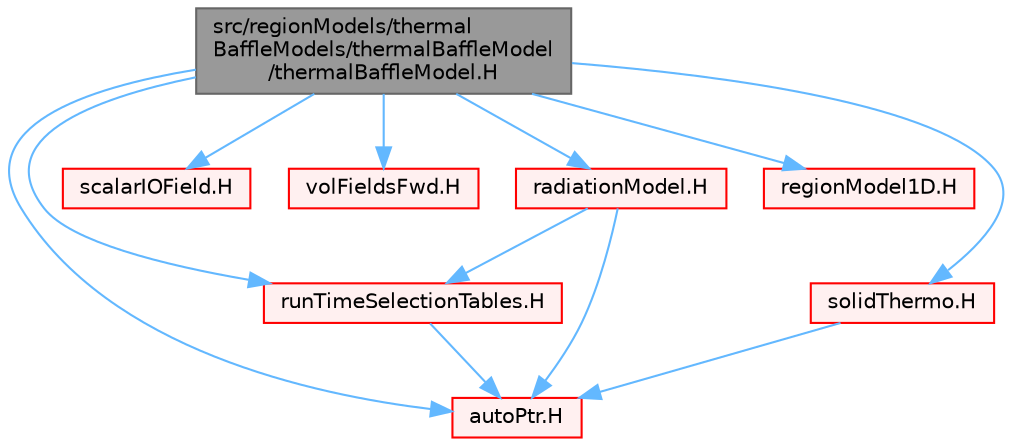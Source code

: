 digraph "src/regionModels/thermalBaffleModels/thermalBaffleModel/thermalBaffleModel.H"
{
 // LATEX_PDF_SIZE
  bgcolor="transparent";
  edge [fontname=Helvetica,fontsize=10,labelfontname=Helvetica,labelfontsize=10];
  node [fontname=Helvetica,fontsize=10,shape=box,height=0.2,width=0.4];
  Node1 [id="Node000001",label="src/regionModels/thermal\lBaffleModels/thermalBaffleModel\l/thermalBaffleModel.H",height=0.2,width=0.4,color="gray40", fillcolor="grey60", style="filled", fontcolor="black",tooltip=" "];
  Node1 -> Node2 [id="edge1_Node000001_Node000002",color="steelblue1",style="solid",tooltip=" "];
  Node2 [id="Node000002",label="runTimeSelectionTables.H",height=0.2,width=0.4,color="red", fillcolor="#FFF0F0", style="filled",URL="$runTimeSelectionTables_8H.html",tooltip="Macros to ease declaration of run-time selection tables."];
  Node2 -> Node81 [id="edge2_Node000002_Node000081",color="steelblue1",style="solid",tooltip=" "];
  Node81 [id="Node000081",label="autoPtr.H",height=0.2,width=0.4,color="red", fillcolor="#FFF0F0", style="filled",URL="$autoPtr_8H.html",tooltip=" "];
  Node1 -> Node94 [id="edge3_Node000001_Node000094",color="steelblue1",style="solid",tooltip=" "];
  Node94 [id="Node000094",label="scalarIOField.H",height=0.2,width=0.4,color="red", fillcolor="#FFF0F0", style="filled",URL="$scalarIOField_8H.html",tooltip=" "];
  Node1 -> Node81 [id="edge4_Node000001_Node000081",color="steelblue1",style="solid",tooltip=" "];
  Node1 -> Node172 [id="edge5_Node000001_Node000172",color="steelblue1",style="solid",tooltip=" "];
  Node172 [id="Node000172",label="volFieldsFwd.H",height=0.2,width=0.4,color="red", fillcolor="#FFF0F0", style="filled",URL="$volFieldsFwd_8H.html",tooltip="Forwards and collection of common volume field types."];
  Node1 -> Node195 [id="edge6_Node000001_Node000195",color="steelblue1",style="solid",tooltip=" "];
  Node195 [id="Node000195",label="solidThermo.H",height=0.2,width=0.4,color="red", fillcolor="#FFF0F0", style="filled",URL="$solidThermo_8H.html",tooltip=" "];
  Node195 -> Node81 [id="edge7_Node000195_Node000081",color="steelblue1",style="solid",tooltip=" "];
  Node1 -> Node386 [id="edge8_Node000001_Node000386",color="steelblue1",style="solid",tooltip=" "];
  Node386 [id="Node000386",label="regionModel1D.H",height=0.2,width=0.4,color="red", fillcolor="#FFF0F0", style="filled",URL="$regionModel1D_8H.html",tooltip=" "];
  Node1 -> Node439 [id="edge9_Node000001_Node000439",color="steelblue1",style="solid",tooltip=" "];
  Node439 [id="Node000439",label="radiationModel.H",height=0.2,width=0.4,color="red", fillcolor="#FFF0F0", style="filled",URL="$radiationModel_8H.html",tooltip=" "];
  Node439 -> Node81 [id="edge10_Node000439_Node000081",color="steelblue1",style="solid",tooltip=" "];
  Node439 -> Node2 [id="edge11_Node000439_Node000002",color="steelblue1",style="solid",tooltip=" "];
}
